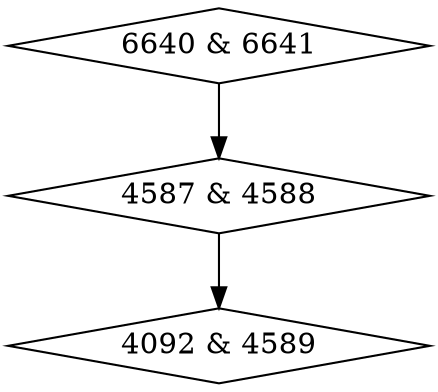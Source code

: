 digraph {
0 [label = "4092 & 4589", shape = diamond];
1 [label = "4587 & 4588", shape = diamond];
2 [label = "6640 & 6641", shape = diamond];
1->0;
2->1;
}

